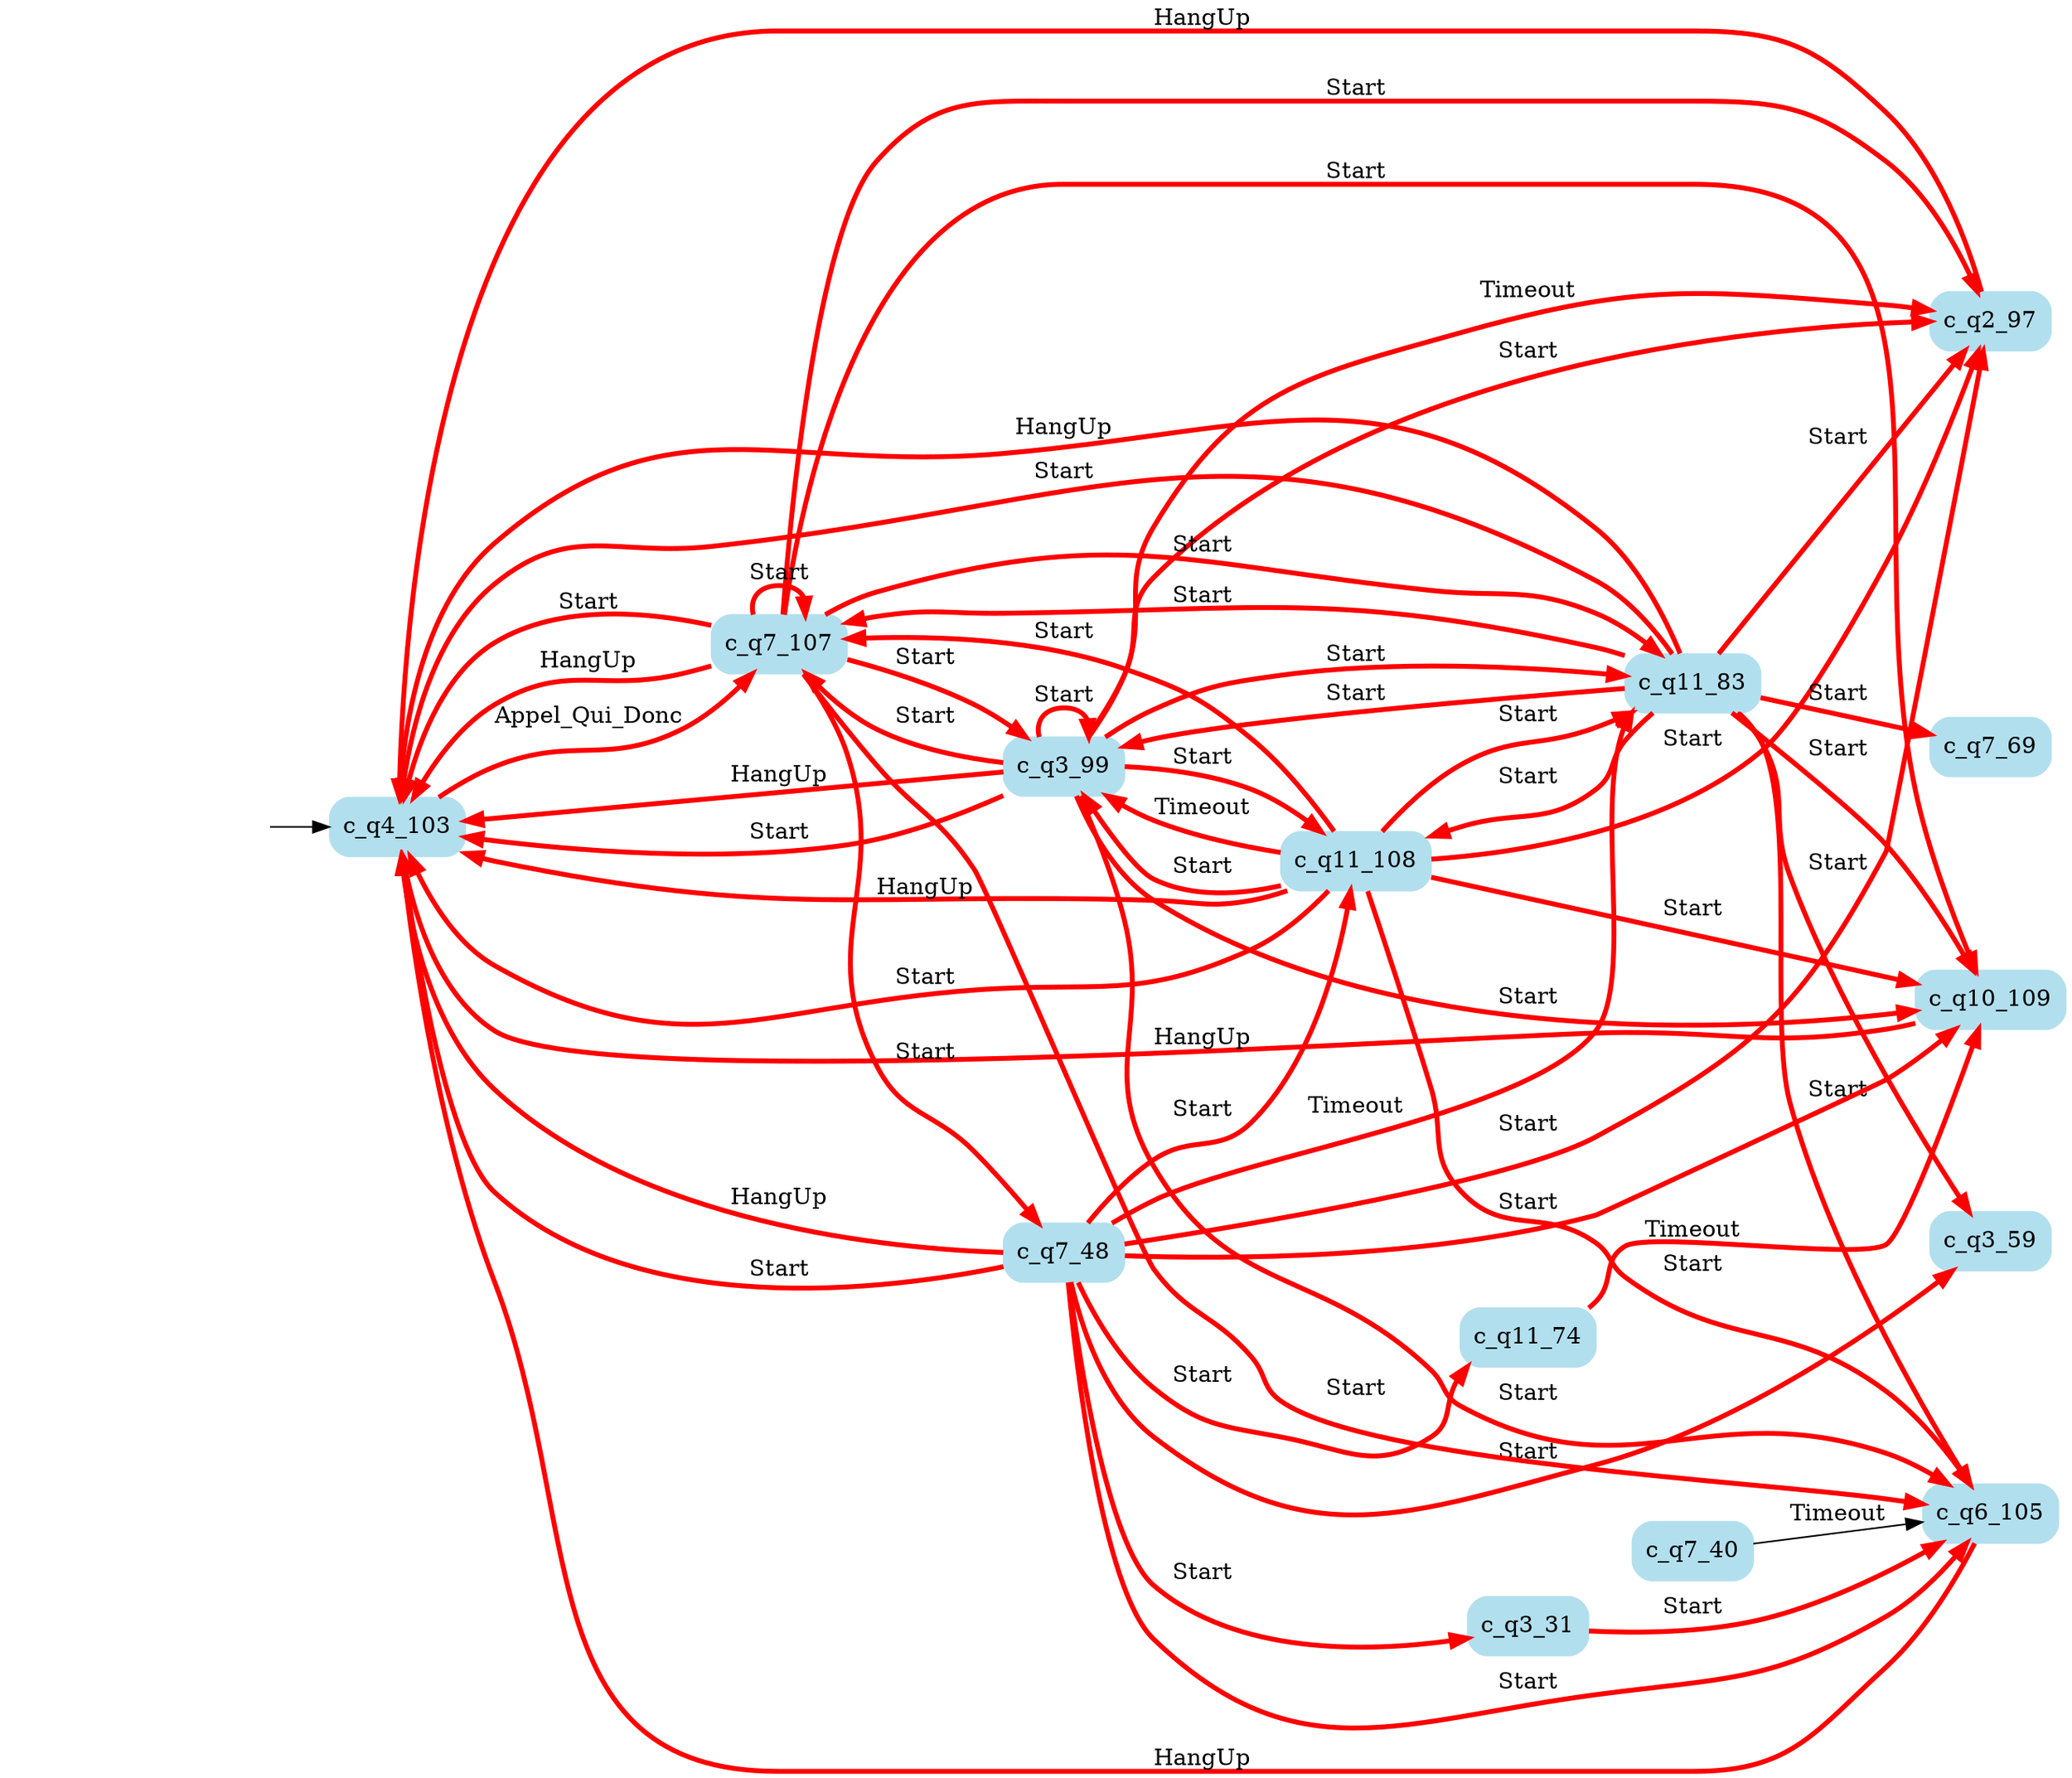 digraph G {

	rankdir = LR;

	start_c_q4_103[style=invisible];

	node[shape=box, style="rounded, filled", color=lightblue2];

	c_q10_109[label="c_q10_109"];
	c_q11_74[label="c_q11_74"];
	c_q4_103[label="c_q4_103"];
	c_q3_99[label="c_q3_99"];
	c_q11_108[label="c_q11_108"];
	c_q11_83[label="c_q11_83"];
	c_q3_59[label="c_q3_59"];
	c_q3_31[label="c_q3_31"];
	c_q6_105[label="c_q6_105"];
	c_q7_40[label="c_q7_40"];
	c_q7_48[label="c_q7_48"];
	c_q7_69[label="c_q7_69"];
	c_q2_97[label="c_q2_97"];
	c_q7_107[label="c_q7_107"];

	start_c_q4_103 -> c_q4_103;
	c_q4_103 -> c_q7_107[label="Appel_Qui_Donc", penwidth=3, color=red];
	c_q2_97 -> c_q4_103[label="HangUp", penwidth=3, color=red];
	c_q3_99 -> c_q3_99[label="Start", penwidth=3, color=red];
	c_q3_99 -> c_q2_97[label="Start", penwidth=3, color=red];
	c_q3_99 -> c_q2_97[label="Timeout", penwidth=3, color=red];
	c_q3_99 -> c_q4_103[label="Start", penwidth=3, color=red];
	c_q3_99 -> c_q4_103[label="HangUp", penwidth=3, color=red];
	c_q3_31 -> c_q6_105[label="Start", penwidth=3, color=red];
	c_q3_99 -> c_q7_107[label="Start", penwidth=3, color=red];
	c_q3_99 -> c_q10_109[label="Start", penwidth=3, color=red];
	c_q3_99 -> c_q11_108[label="Start", penwidth=3, color=red];
	c_q6_105 -> c_q4_103[label="HangUp", penwidth=3, color=red];
	c_q7_107 -> c_q7_48[label="Start", penwidth=3, color=red];
	c_q7_107 -> c_q7_107[label="Start", penwidth=3, color=red];
	c_q7_48 -> c_q2_97[label="Start", penwidth=3, color=red];
	c_q7_48 -> c_q3_31[label="Start", penwidth=3, color=red];
	c_q7_48 -> c_q3_59[label="Start", penwidth=3, color=red];
	c_q7_48 -> c_q4_103[label="Start", penwidth=3, color=red];
	c_q7_48 -> c_q4_103[label="HangUp", penwidth=3, color=red];
	c_q7_48 -> c_q6_105[label="Start", penwidth=3, color=red];
	c_q7_40 -> c_q6_105[label="Timeout"];
	c_q7_48 -> c_q10_109[label="Start", penwidth=3, color=red];
	c_q7_48 -> c_q11_108[label="Start", penwidth=3, color=red];
	c_q7_48 -> c_q11_74[label="Start", penwidth=3, color=red];
	c_q7_48 -> c_q11_83[label="Timeout", penwidth=3, color=red];
	c_q10_109 -> c_q4_103[label="HangUp", penwidth=3, color=red];
	c_q11_83 -> c_q11_108[label="Start", penwidth=3, color=red];
	c_q11_83 -> c_q2_97[label="Start", penwidth=3, color=red];
	c_q11_83 -> c_q3_99[label="Start", penwidth=3, color=red];
	c_q11_83 -> c_q3_59[label="Start", penwidth=3, color=red];
	c_q11_108 -> c_q3_99[label="Timeout", penwidth=3, color=red];
	c_q11_83 -> c_q4_103[label="Start", penwidth=3, color=red];
	c_q11_83 -> c_q4_103[label="HangUp", penwidth=3, color=red];
	c_q11_83 -> c_q6_105[label="Start", penwidth=3, color=red];
	c_q11_83 -> c_q7_69[label="Start", penwidth=3, color=red];
	c_q11_83 -> c_q7_107[label="Start", penwidth=3, color=red];
	c_q11_83 -> c_q10_109[label="Start", penwidth=3, color=red];
	c_q11_74 -> c_q10_109[label="Timeout", penwidth=3, color=red];
	c_q7_107 -> c_q3_99[label="Start", penwidth=3, color=red];
	c_q3_99 -> c_q11_83[label="Start", penwidth=3, color=red];
	c_q7_107 -> c_q11_83[label="Start", penwidth=3, color=red];
	c_q11_108 -> c_q11_83[label="Start", penwidth=3, color=red];
	c_q7_107 -> c_q2_97[label="Start", penwidth=3, color=red];
	c_q3_99 -> c_q6_105[label="Start", penwidth=3, color=red];
	c_q7_107 -> c_q4_103[label="Start", penwidth=3, color=red];
	c_q7_107 -> c_q4_103[label="HangUp", penwidth=3, color=red];
	c_q7_107 -> c_q6_105[label="Start", penwidth=3, color=red];
	c_q7_107 -> c_q10_109[label="Start", penwidth=3, color=red];
	c_q11_108 -> c_q2_97[label="Start", penwidth=3, color=red];
	c_q11_108 -> c_q3_99[label="Start", penwidth=3, color=red];
	c_q11_108 -> c_q4_103[label="Start", penwidth=3, color=red];
	c_q11_108 -> c_q4_103[label="HangUp", penwidth=3, color=red];
	c_q11_108 -> c_q6_105[label="Start", penwidth=3, color=red];
	c_q11_108 -> c_q7_107[label="Start", penwidth=3, color=red];
	c_q11_108 -> c_q10_109[label="Start", penwidth=3, color=red];

}